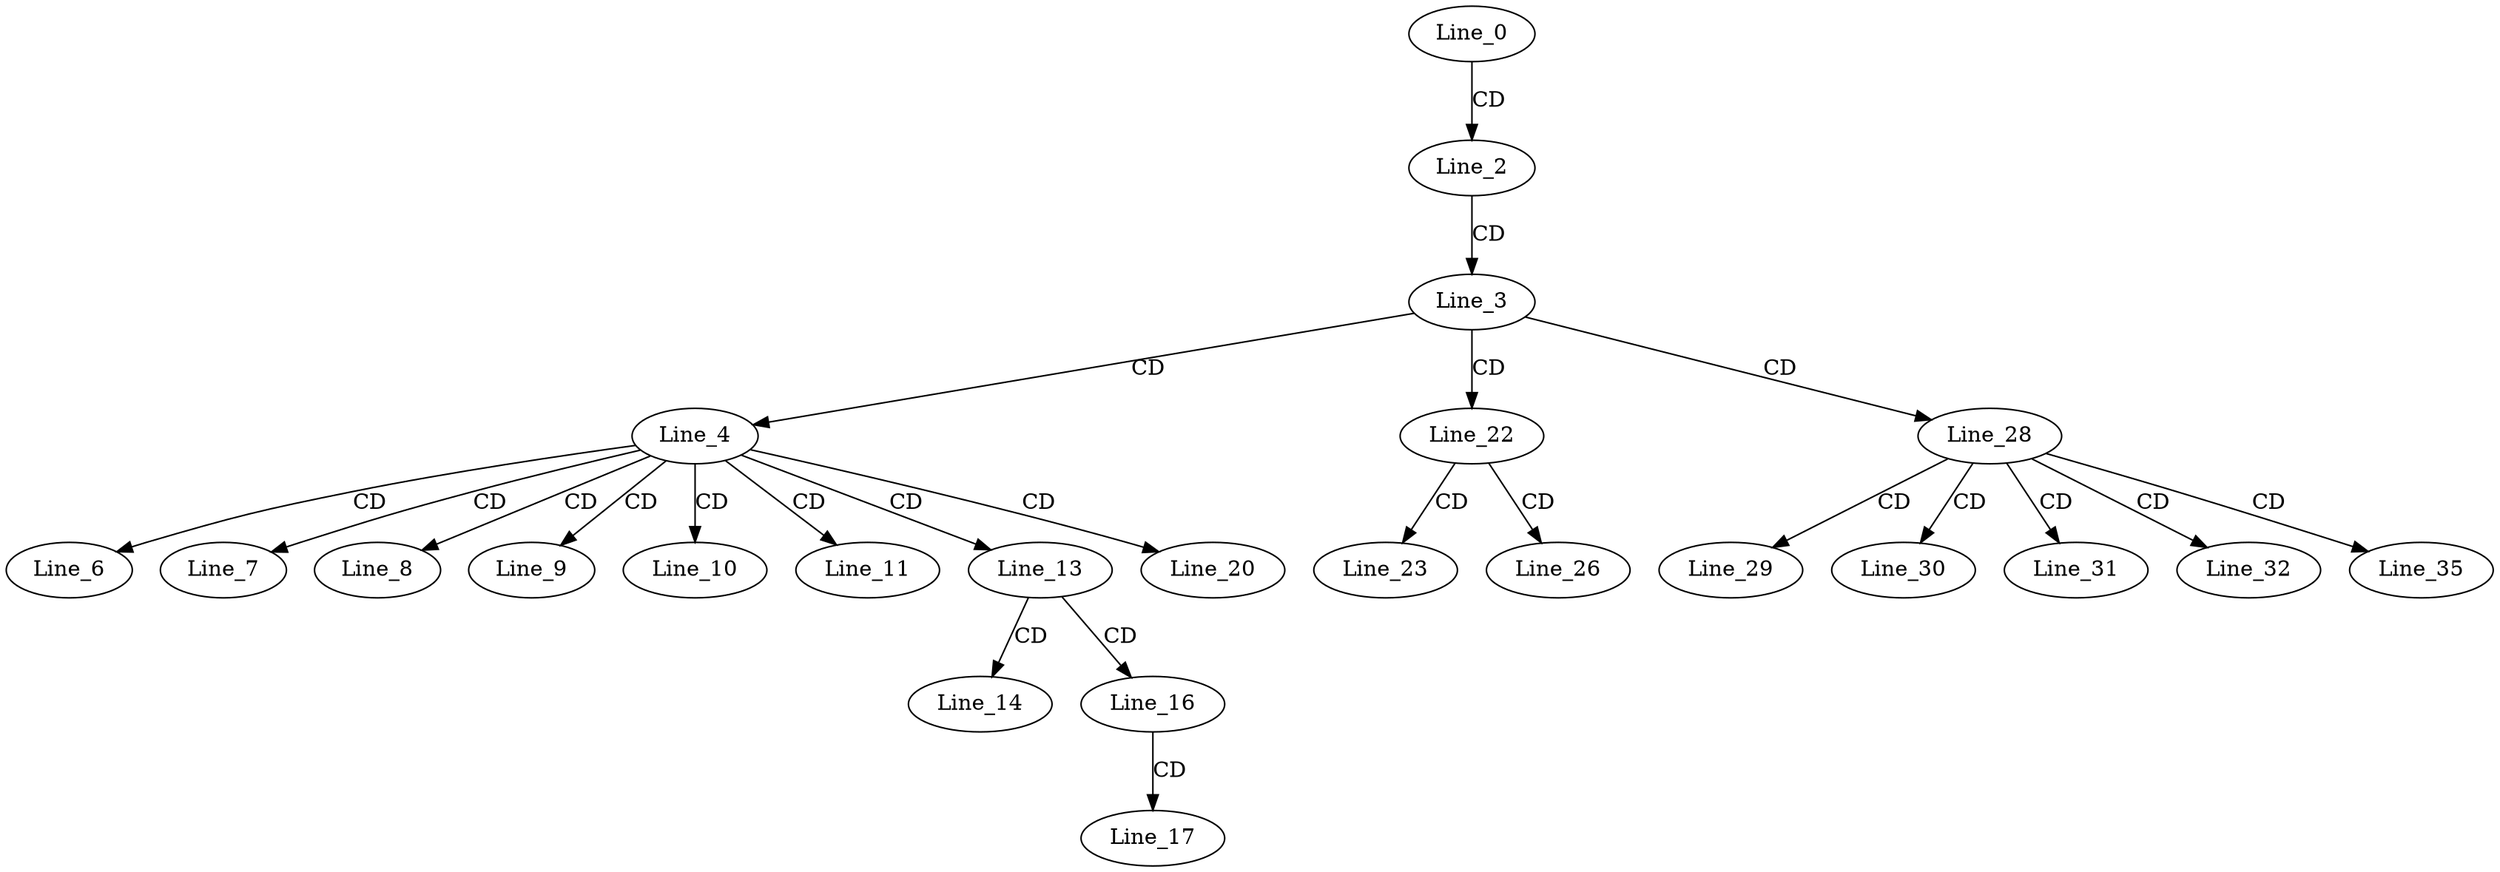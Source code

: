 digraph G {
  Line_0;
  Line_2;
  Line_3;
  Line_4;
  Line_4;
  Line_6;
  Line_7;
  Line_8;
  Line_9;
  Line_10;
  Line_11;
  Line_13;
  Line_14;
  Line_16;
  Line_17;
  Line_20;
  Line_22;
  Line_23;
  Line_26;
  Line_28;
  Line_29;
  Line_30;
  Line_31;
  Line_32;
  Line_35;
  Line_0 -> Line_2 [ label="CD" ];
  Line_2 -> Line_3 [ label="CD" ];
  Line_3 -> Line_4 [ label="CD" ];
  Line_4 -> Line_6 [ label="CD" ];
  Line_4 -> Line_7 [ label="CD" ];
  Line_4 -> Line_8 [ label="CD" ];
  Line_4 -> Line_9 [ label="CD" ];
  Line_4 -> Line_10 [ label="CD" ];
  Line_4 -> Line_11 [ label="CD" ];
  Line_4 -> Line_13 [ label="CD" ];
  Line_13 -> Line_14 [ label="CD" ];
  Line_13 -> Line_16 [ label="CD" ];
  Line_16 -> Line_17 [ label="CD" ];
  Line_4 -> Line_20 [ label="CD" ];
  Line_3 -> Line_22 [ label="CD" ];
  Line_22 -> Line_23 [ label="CD" ];
  Line_22 -> Line_26 [ label="CD" ];
  Line_3 -> Line_28 [ label="CD" ];
  Line_28 -> Line_29 [ label="CD" ];
  Line_28 -> Line_30 [ label="CD" ];
  Line_28 -> Line_31 [ label="CD" ];
  Line_28 -> Line_32 [ label="CD" ];
  Line_28 -> Line_35 [ label="CD" ];
}
